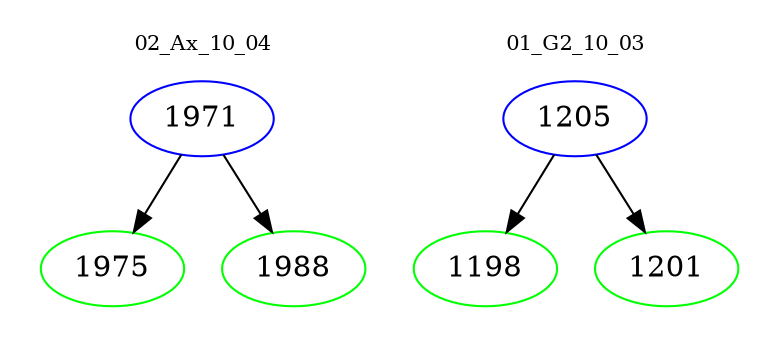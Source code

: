 digraph{
subgraph cluster_0 {
color = white
label = "02_Ax_10_04";
fontsize=10;
T0_1971 [label="1971", color="blue"]
T0_1971 -> T0_1975 [color="black"]
T0_1975 [label="1975", color="green"]
T0_1971 -> T0_1988 [color="black"]
T0_1988 [label="1988", color="green"]
}
subgraph cluster_1 {
color = white
label = "01_G2_10_03";
fontsize=10;
T1_1205 [label="1205", color="blue"]
T1_1205 -> T1_1198 [color="black"]
T1_1198 [label="1198", color="green"]
T1_1205 -> T1_1201 [color="black"]
T1_1201 [label="1201", color="green"]
}
}
